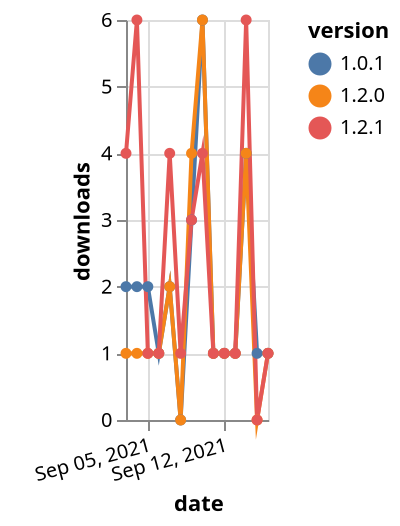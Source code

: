 {"$schema": "https://vega.github.io/schema/vega-lite/v5.json", "description": "A simple bar chart with embedded data.", "data": {"values": [{"date": "2021-09-03", "total": 539, "delta": 2, "version": "1.0.1"}, {"date": "2021-09-04", "total": 541, "delta": 2, "version": "1.0.1"}, {"date": "2021-09-05", "total": 543, "delta": 2, "version": "1.0.1"}, {"date": "2021-09-06", "total": 544, "delta": 1, "version": "1.0.1"}, {"date": "2021-09-07", "total": 546, "delta": 2, "version": "1.0.1"}, {"date": "2021-09-08", "total": 546, "delta": 0, "version": "1.0.1"}, {"date": "2021-09-09", "total": 549, "delta": 3, "version": "1.0.1"}, {"date": "2021-09-10", "total": 555, "delta": 6, "version": "1.0.1"}, {"date": "2021-09-11", "total": 556, "delta": 1, "version": "1.0.1"}, {"date": "2021-09-12", "total": 557, "delta": 1, "version": "1.0.1"}, {"date": "2021-09-13", "total": 558, "delta": 1, "version": "1.0.1"}, {"date": "2021-09-14", "total": 562, "delta": 4, "version": "1.0.1"}, {"date": "2021-09-15", "total": 563, "delta": 1, "version": "1.0.1"}, {"date": "2021-09-16", "total": 564, "delta": 1, "version": "1.0.1"}, {"date": "2021-09-03", "total": 608, "delta": 1, "version": "1.2.0"}, {"date": "2021-09-04", "total": 609, "delta": 1, "version": "1.2.0"}, {"date": "2021-09-05", "total": 610, "delta": 1, "version": "1.2.0"}, {"date": "2021-09-06", "total": 611, "delta": 1, "version": "1.2.0"}, {"date": "2021-09-07", "total": 613, "delta": 2, "version": "1.2.0"}, {"date": "2021-09-08", "total": 613, "delta": 0, "version": "1.2.0"}, {"date": "2021-09-09", "total": 617, "delta": 4, "version": "1.2.0"}, {"date": "2021-09-10", "total": 623, "delta": 6, "version": "1.2.0"}, {"date": "2021-09-11", "total": 624, "delta": 1, "version": "1.2.0"}, {"date": "2021-09-12", "total": 625, "delta": 1, "version": "1.2.0"}, {"date": "2021-09-13", "total": 626, "delta": 1, "version": "1.2.0"}, {"date": "2021-09-14", "total": 630, "delta": 4, "version": "1.2.0"}, {"date": "2021-09-15", "total": 630, "delta": 0, "version": "1.2.0"}, {"date": "2021-09-16", "total": 631, "delta": 1, "version": "1.2.0"}, {"date": "2021-09-03", "total": 607, "delta": 4, "version": "1.2.1"}, {"date": "2021-09-04", "total": 613, "delta": 6, "version": "1.2.1"}, {"date": "2021-09-05", "total": 614, "delta": 1, "version": "1.2.1"}, {"date": "2021-09-06", "total": 615, "delta": 1, "version": "1.2.1"}, {"date": "2021-09-07", "total": 619, "delta": 4, "version": "1.2.1"}, {"date": "2021-09-08", "total": 620, "delta": 1, "version": "1.2.1"}, {"date": "2021-09-09", "total": 623, "delta": 3, "version": "1.2.1"}, {"date": "2021-09-10", "total": 627, "delta": 4, "version": "1.2.1"}, {"date": "2021-09-11", "total": 628, "delta": 1, "version": "1.2.1"}, {"date": "2021-09-12", "total": 629, "delta": 1, "version": "1.2.1"}, {"date": "2021-09-13", "total": 630, "delta": 1, "version": "1.2.1"}, {"date": "2021-09-14", "total": 636, "delta": 6, "version": "1.2.1"}, {"date": "2021-09-15", "total": 636, "delta": 0, "version": "1.2.1"}, {"date": "2021-09-16", "total": 637, "delta": 1, "version": "1.2.1"}]}, "width": "container", "mark": {"type": "line", "point": {"filled": true}}, "encoding": {"x": {"field": "date", "type": "temporal", "timeUnit": "yearmonthdate", "title": "date", "axis": {"labelAngle": -15}}, "y": {"field": "delta", "type": "quantitative", "title": "downloads"}, "color": {"field": "version", "type": "nominal"}, "tooltip": {"field": "delta"}}}